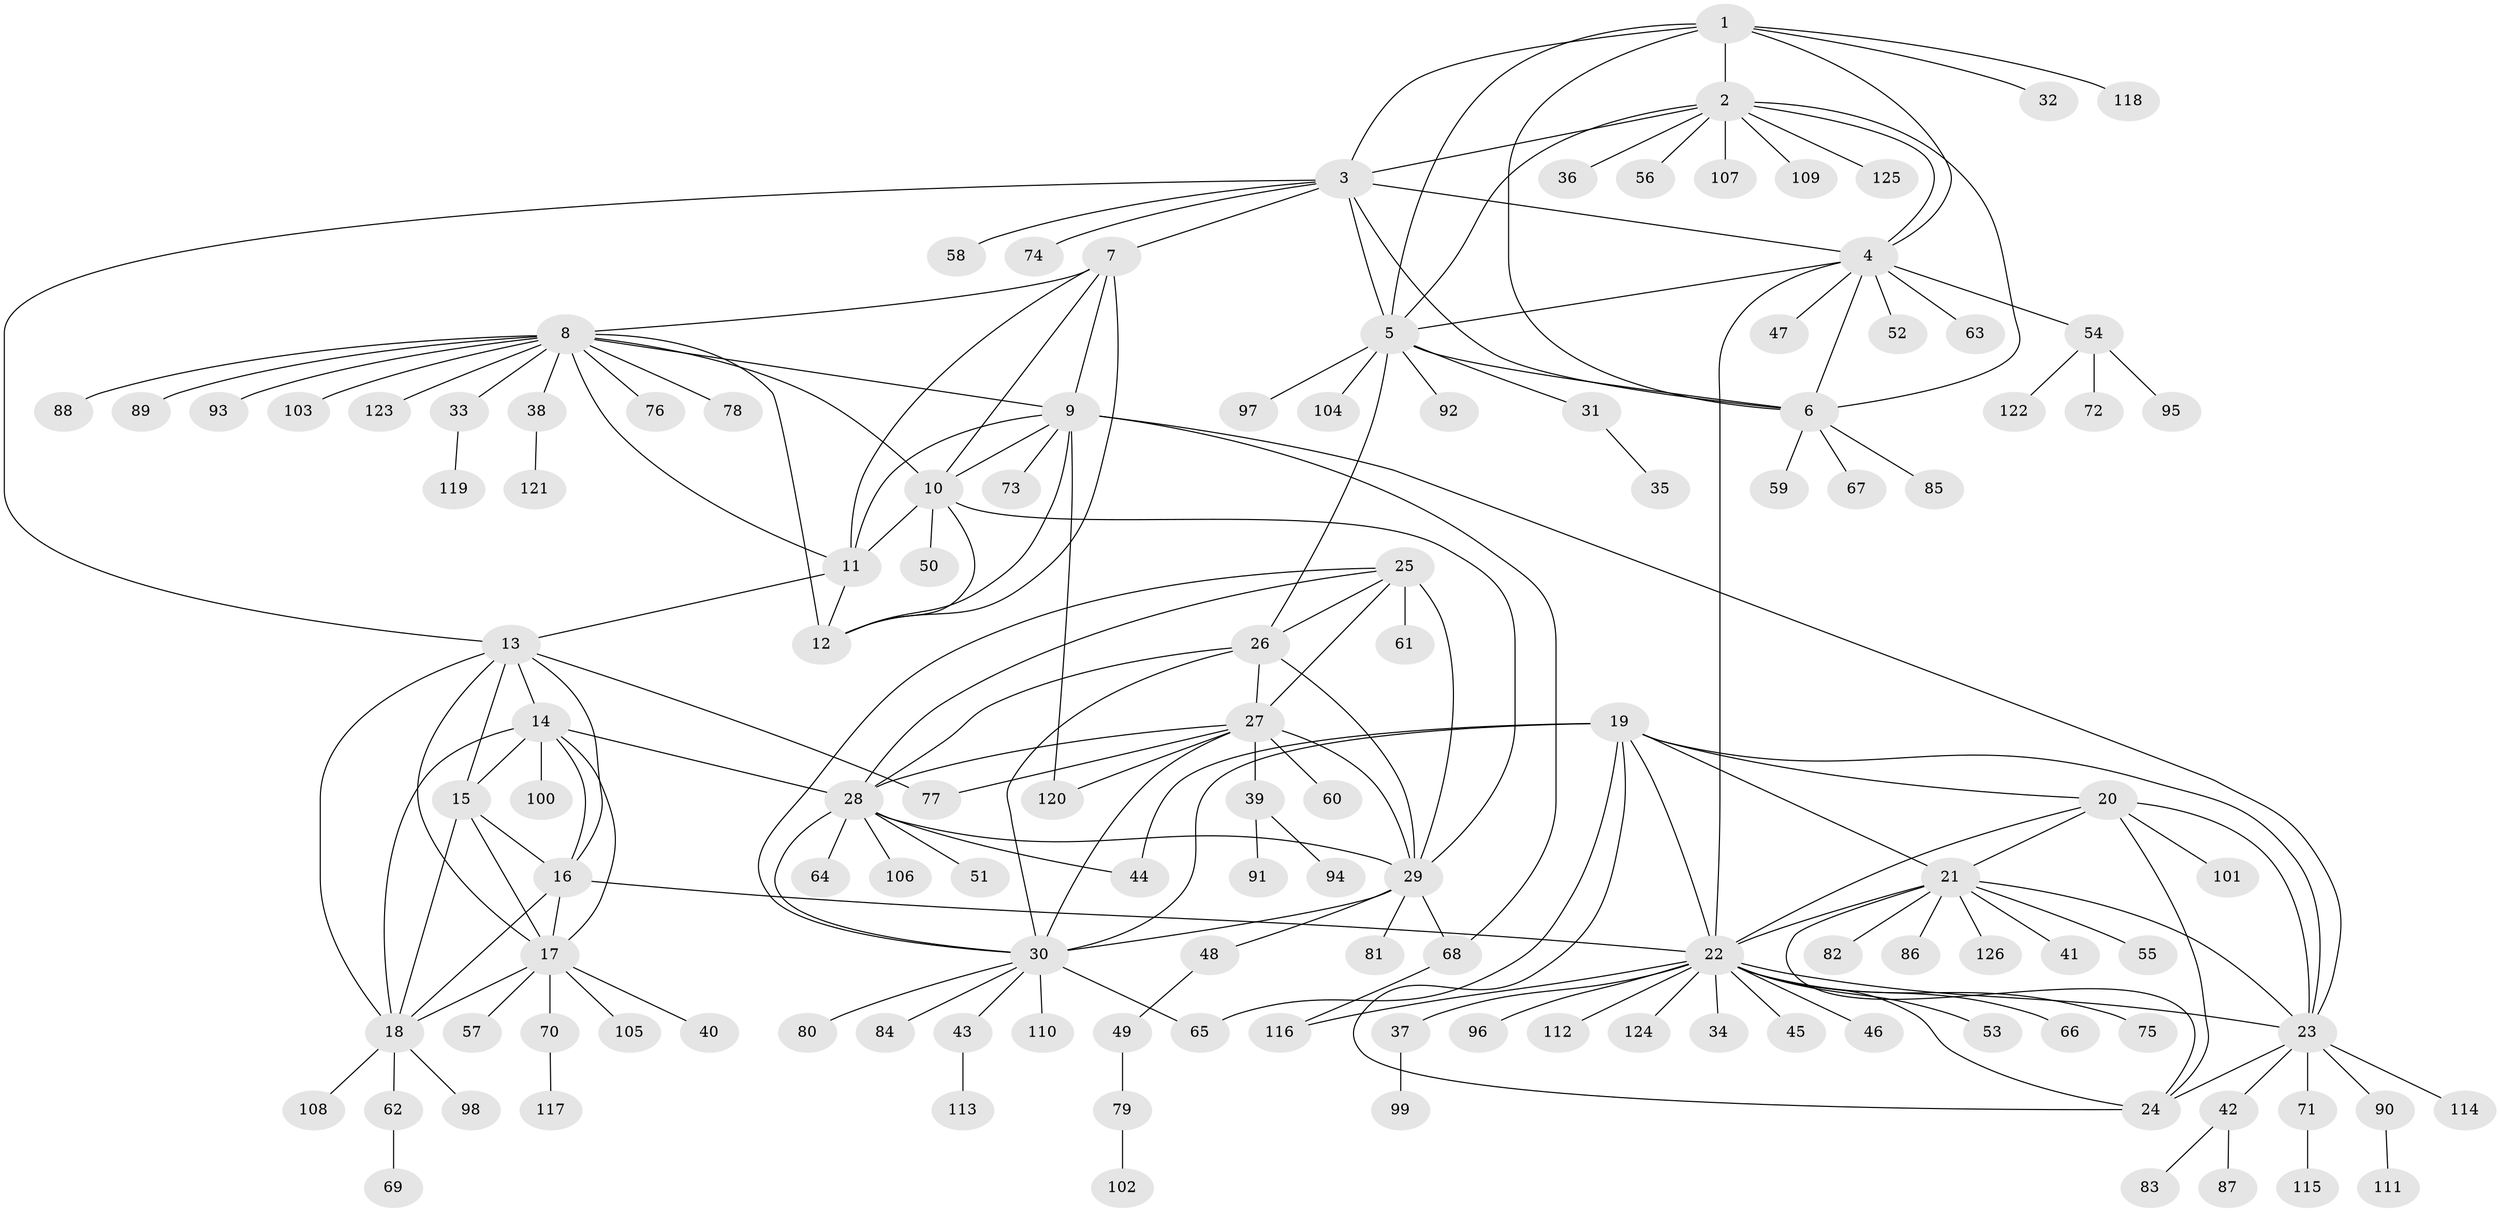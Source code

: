 // Generated by graph-tools (version 1.1) at 2025/50/03/09/25 03:50:36]
// undirected, 126 vertices, 187 edges
graph export_dot {
graph [start="1"]
  node [color=gray90,style=filled];
  1;
  2;
  3;
  4;
  5;
  6;
  7;
  8;
  9;
  10;
  11;
  12;
  13;
  14;
  15;
  16;
  17;
  18;
  19;
  20;
  21;
  22;
  23;
  24;
  25;
  26;
  27;
  28;
  29;
  30;
  31;
  32;
  33;
  34;
  35;
  36;
  37;
  38;
  39;
  40;
  41;
  42;
  43;
  44;
  45;
  46;
  47;
  48;
  49;
  50;
  51;
  52;
  53;
  54;
  55;
  56;
  57;
  58;
  59;
  60;
  61;
  62;
  63;
  64;
  65;
  66;
  67;
  68;
  69;
  70;
  71;
  72;
  73;
  74;
  75;
  76;
  77;
  78;
  79;
  80;
  81;
  82;
  83;
  84;
  85;
  86;
  87;
  88;
  89;
  90;
  91;
  92;
  93;
  94;
  95;
  96;
  97;
  98;
  99;
  100;
  101;
  102;
  103;
  104;
  105;
  106;
  107;
  108;
  109;
  110;
  111;
  112;
  113;
  114;
  115;
  116;
  117;
  118;
  119;
  120;
  121;
  122;
  123;
  124;
  125;
  126;
  1 -- 2;
  1 -- 3;
  1 -- 4;
  1 -- 5;
  1 -- 6;
  1 -- 32;
  1 -- 118;
  2 -- 3;
  2 -- 4;
  2 -- 5;
  2 -- 6;
  2 -- 36;
  2 -- 56;
  2 -- 107;
  2 -- 109;
  2 -- 125;
  3 -- 4;
  3 -- 5;
  3 -- 6;
  3 -- 7;
  3 -- 13;
  3 -- 58;
  3 -- 74;
  4 -- 5;
  4 -- 6;
  4 -- 22;
  4 -- 47;
  4 -- 52;
  4 -- 54;
  4 -- 63;
  5 -- 6;
  5 -- 26;
  5 -- 31;
  5 -- 92;
  5 -- 97;
  5 -- 104;
  6 -- 59;
  6 -- 67;
  6 -- 85;
  7 -- 8;
  7 -- 9;
  7 -- 10;
  7 -- 11;
  7 -- 12;
  8 -- 9;
  8 -- 10;
  8 -- 11;
  8 -- 12;
  8 -- 33;
  8 -- 38;
  8 -- 76;
  8 -- 78;
  8 -- 88;
  8 -- 89;
  8 -- 93;
  8 -- 103;
  8 -- 123;
  9 -- 10;
  9 -- 11;
  9 -- 12;
  9 -- 23;
  9 -- 68;
  9 -- 73;
  9 -- 120;
  10 -- 11;
  10 -- 12;
  10 -- 29;
  10 -- 50;
  11 -- 12;
  11 -- 13;
  13 -- 14;
  13 -- 15;
  13 -- 16;
  13 -- 17;
  13 -- 18;
  13 -- 77;
  14 -- 15;
  14 -- 16;
  14 -- 17;
  14 -- 18;
  14 -- 28;
  14 -- 100;
  15 -- 16;
  15 -- 17;
  15 -- 18;
  16 -- 17;
  16 -- 18;
  16 -- 22;
  17 -- 18;
  17 -- 40;
  17 -- 57;
  17 -- 70;
  17 -- 105;
  18 -- 62;
  18 -- 98;
  18 -- 108;
  19 -- 20;
  19 -- 21;
  19 -- 22;
  19 -- 23;
  19 -- 24;
  19 -- 30;
  19 -- 44;
  19 -- 65;
  20 -- 21;
  20 -- 22;
  20 -- 23;
  20 -- 24;
  20 -- 101;
  21 -- 22;
  21 -- 23;
  21 -- 24;
  21 -- 41;
  21 -- 55;
  21 -- 82;
  21 -- 86;
  21 -- 126;
  22 -- 23;
  22 -- 24;
  22 -- 34;
  22 -- 37;
  22 -- 45;
  22 -- 46;
  22 -- 53;
  22 -- 66;
  22 -- 75;
  22 -- 96;
  22 -- 112;
  22 -- 116;
  22 -- 124;
  23 -- 24;
  23 -- 42;
  23 -- 71;
  23 -- 90;
  23 -- 114;
  25 -- 26;
  25 -- 27;
  25 -- 28;
  25 -- 29;
  25 -- 30;
  25 -- 61;
  26 -- 27;
  26 -- 28;
  26 -- 29;
  26 -- 30;
  27 -- 28;
  27 -- 29;
  27 -- 30;
  27 -- 39;
  27 -- 60;
  27 -- 77;
  27 -- 120;
  28 -- 29;
  28 -- 30;
  28 -- 44;
  28 -- 51;
  28 -- 64;
  28 -- 106;
  29 -- 30;
  29 -- 48;
  29 -- 68;
  29 -- 81;
  30 -- 43;
  30 -- 65;
  30 -- 80;
  30 -- 84;
  30 -- 110;
  31 -- 35;
  33 -- 119;
  37 -- 99;
  38 -- 121;
  39 -- 91;
  39 -- 94;
  42 -- 83;
  42 -- 87;
  43 -- 113;
  48 -- 49;
  49 -- 79;
  54 -- 72;
  54 -- 95;
  54 -- 122;
  62 -- 69;
  68 -- 116;
  70 -- 117;
  71 -- 115;
  79 -- 102;
  90 -- 111;
}
